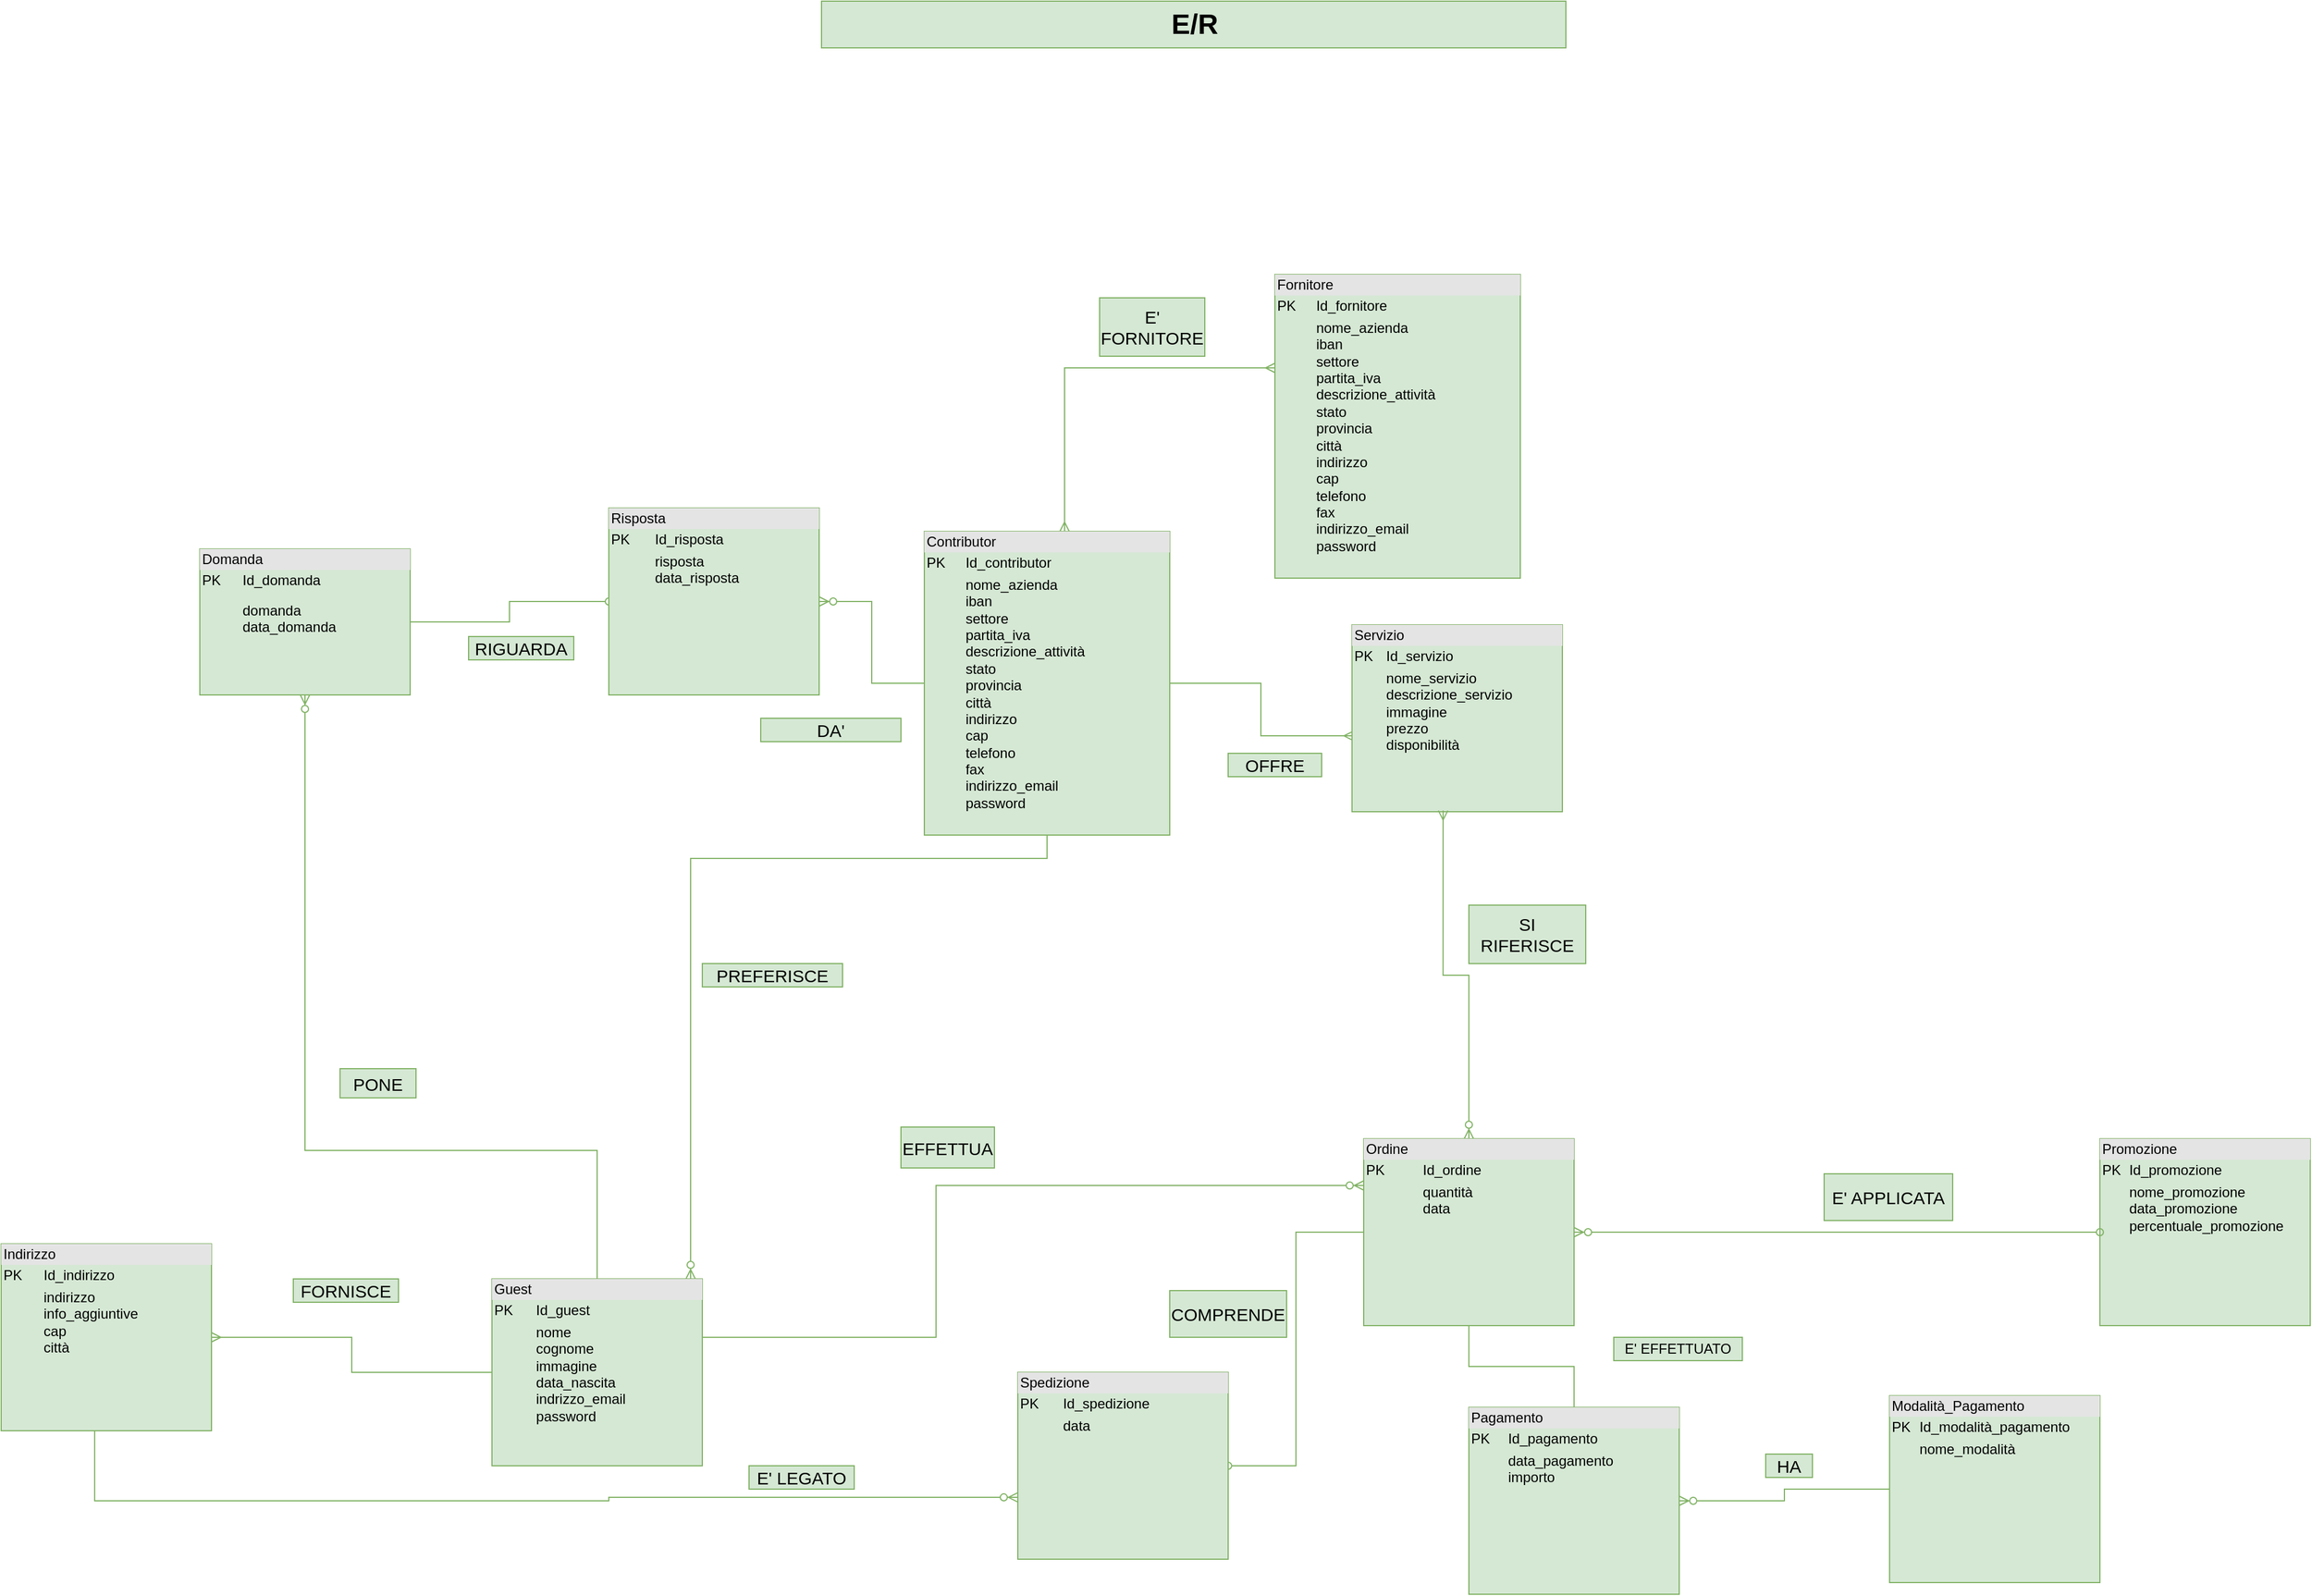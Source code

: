 <mxfile version="14.6.11" type="github">
  <diagram id="2Lku7SXxJfx_jw641gc3" name="Page-1">
    <mxGraphModel dx="1968" dy="1393" grid="1" gridSize="13" guides="1" tooltips="1" connect="1" arrows="1" fold="1" page="0" pageScale="1" pageWidth="1169" pageHeight="1654" math="0" shadow="0">
      <root>
        <mxCell id="0" />
        <mxCell id="1" parent="0" />
        <mxCell id="aYpBokMkxp7m7ungWqd7-1" style="edgeStyle=orthogonalEdgeStyle;rounded=0;orthogonalLoop=1;jettySize=auto;html=1;entryX=0.006;entryY=0.594;entryDx=0;entryDy=0;entryPerimeter=0;endArrow=ERmany;endFill=0;startArrow=none;startFill=0;fillColor=#d5e8d4;strokeColor=#82b366;" edge="1" parent="1" source="aYpBokMkxp7m7ungWqd7-2" target="aYpBokMkxp7m7ungWqd7-7">
          <mxGeometry relative="1" as="geometry" />
        </mxCell>
        <mxCell id="aYpBokMkxp7m7ungWqd7-56" style="edgeStyle=orthogonalEdgeStyle;rounded=0;orthogonalLoop=1;jettySize=auto;html=1;startArrow=ERmany;startFill=0;endArrow=ERmany;endFill=0;fillColor=#d5e8d4;strokeColor=#82b366;" edge="1" parent="1" source="aYpBokMkxp7m7ungWqd7-2" target="aYpBokMkxp7m7ungWqd7-55">
          <mxGeometry relative="1" as="geometry">
            <Array as="points">
              <mxPoint x="1586" y="392" />
            </Array>
          </mxGeometry>
        </mxCell>
        <mxCell id="aYpBokMkxp7m7ungWqd7-2" value="&lt;div style=&quot;box-sizing: border-box ; width: 100% ; background: #e4e4e4 ; padding: 2px&quot;&gt;Contributor&amp;nbsp;&lt;/div&gt;&lt;table style=&quot;width: 100% ; font-size: 1em&quot; cellpadding=&quot;2&quot; cellspacing=&quot;0&quot;&gt;&lt;tbody&gt;&lt;tr&gt;&lt;td&gt;PK&lt;/td&gt;&lt;td&gt;Id_contributor&lt;br&gt;&lt;/td&gt;&lt;/tr&gt;&lt;tr&gt;&lt;td&gt;&lt;br&gt;&lt;br&gt;&lt;br&gt;&lt;br&gt;&lt;br&gt;&lt;br&gt;&lt;br&gt;&lt;br&gt;&lt;br&gt;&lt;br&gt;&lt;br&gt;&lt;/td&gt;&lt;td&gt;nome_azienda&lt;br&gt;iban&lt;br&gt;settore&lt;br&gt;partita_iva&lt;br&gt;descrizione_attività&lt;br&gt;stato&lt;br&gt;provincia&lt;br&gt;città&lt;br&gt;indirizzo&lt;br&gt;cap&lt;br&gt;telefono&lt;br&gt;fax&lt;br&gt;indirizzo_email&lt;br&gt;password&lt;br&gt;&lt;br&gt;&lt;br&gt;&lt;br&gt;&lt;br&gt;&lt;/td&gt;&lt;/tr&gt;&lt;tr&gt;&lt;td&gt;&amp;nbsp;&lt;/td&gt;&lt;td&gt;&lt;br&gt;&lt;/td&gt;&lt;/tr&gt;&lt;/tbody&gt;&lt;/table&gt;" style="verticalAlign=top;align=left;overflow=fill;html=1;fillColor=#d5e8d4;strokeColor=#82b366;" vertex="1" parent="1">
          <mxGeometry x="1466" y="532" width="210" height="260" as="geometry" />
        </mxCell>
        <mxCell id="aYpBokMkxp7m7ungWqd7-3" style="edgeStyle=orthogonalEdgeStyle;rounded=0;orthogonalLoop=1;jettySize=auto;html=1;startArrow=none;startFill=0;endArrow=ERzeroToMany;endFill=1;fillColor=#d5e8d4;strokeColor=#82b366;" edge="1" parent="1" source="aYpBokMkxp7m7ungWqd7-5" target="aYpBokMkxp7m7ungWqd7-6">
          <mxGeometry relative="1" as="geometry">
            <Array as="points">
              <mxPoint x="1186" y="1062" />
              <mxPoint x="936" y="1062" />
            </Array>
          </mxGeometry>
        </mxCell>
        <mxCell id="aYpBokMkxp7m7ungWqd7-4" style="edgeStyle=orthogonalEdgeStyle;rounded=0;orthogonalLoop=1;jettySize=auto;html=1;entryX=1;entryY=0.5;entryDx=0;entryDy=0;startArrow=none;startFill=0;endArrow=ERmany;endFill=0;fillColor=#d5e8d4;strokeColor=#82b366;" edge="1" parent="1" source="aYpBokMkxp7m7ungWqd7-5" target="aYpBokMkxp7m7ungWqd7-21">
          <mxGeometry relative="1" as="geometry" />
        </mxCell>
        <mxCell id="aYpBokMkxp7m7ungWqd7-35" style="edgeStyle=orthogonalEdgeStyle;rounded=0;orthogonalLoop=1;jettySize=auto;html=1;entryX=0;entryY=0.25;entryDx=0;entryDy=0;startArrow=none;startFill=0;fillColor=#d5e8d4;strokeColor=#82b366;endArrow=ERzeroToMany;endFill=1;exitX=1;exitY=0.5;exitDx=0;exitDy=0;" edge="1" parent="1" source="aYpBokMkxp7m7ungWqd7-5" target="aYpBokMkxp7m7ungWqd7-15">
          <mxGeometry relative="1" as="geometry">
            <Array as="points">
              <mxPoint x="1476" y="1222" />
              <mxPoint x="1476" y="1092" />
            </Array>
          </mxGeometry>
        </mxCell>
        <mxCell id="aYpBokMkxp7m7ungWqd7-58" style="edgeStyle=orthogonalEdgeStyle;rounded=0;orthogonalLoop=1;jettySize=auto;html=1;startArrow=ERzeroToMany;startFill=1;endArrow=none;endFill=0;fillColor=#d5e8d4;strokeColor=#82b366;" edge="1" parent="1" source="aYpBokMkxp7m7ungWqd7-5" target="aYpBokMkxp7m7ungWqd7-2">
          <mxGeometry relative="1" as="geometry">
            <mxPoint x="1436" y="812" as="targetPoint" />
            <Array as="points">
              <mxPoint x="1266" y="812" />
              <mxPoint x="1571" y="812" />
            </Array>
          </mxGeometry>
        </mxCell>
        <mxCell id="aYpBokMkxp7m7ungWqd7-5" value="&lt;div style=&quot;box-sizing: border-box ; width: 100% ; background: #e4e4e4 ; padding: 2px&quot;&gt;Guest&lt;/div&gt;&lt;table style=&quot;width: 100% ; font-size: 1em&quot; cellpadding=&quot;2&quot; cellspacing=&quot;0&quot;&gt;&lt;tbody&gt;&lt;tr&gt;&lt;td&gt;PK&lt;/td&gt;&lt;td&gt;Id_guest&lt;br&gt;&lt;/td&gt;&lt;/tr&gt;&lt;tr&gt;&lt;td&gt;&lt;br&gt;&lt;br&gt;&lt;br&gt;&lt;br&gt;&lt;/td&gt;&lt;td&gt;nome&lt;br&gt;cognome&lt;br&gt;immagine&lt;br&gt;data_nascita&lt;br&gt;indrizzo_email&lt;br&gt;password&lt;br&gt;&lt;br&gt;&lt;br&gt;&lt;br&gt;&lt;br&gt;&lt;/td&gt;&lt;/tr&gt;&lt;tr&gt;&lt;td&gt;&amp;nbsp;&lt;/td&gt;&lt;td&gt;&lt;br&gt;&lt;/td&gt;&lt;/tr&gt;&lt;/tbody&gt;&lt;/table&gt;" style="verticalAlign=top;align=left;overflow=fill;html=1;fillColor=#d5e8d4;strokeColor=#82b366;" vertex="1" parent="1">
          <mxGeometry x="1096" y="1172" width="180" height="160" as="geometry" />
        </mxCell>
        <mxCell id="aYpBokMkxp7m7ungWqd7-6" value="&lt;div style=&quot;box-sizing: border-box ; width: 100% ; background: #e4e4e4 ; padding: 2px&quot;&gt;Domanda&amp;nbsp;&lt;/div&gt;&lt;table style=&quot;width: 100% ; font-size: 1em&quot; cellpadding=&quot;2&quot; cellspacing=&quot;0&quot;&gt;&lt;tbody&gt;&lt;tr&gt;&lt;td&gt;PK&lt;/td&gt;&lt;td&gt;Id_domanda&lt;br&gt;&lt;/td&gt;&lt;/tr&gt;&lt;tr&gt;&lt;td&gt;&lt;br&gt;&lt;br&gt;&lt;br&gt;&lt;/td&gt;&lt;td&gt;domanda&lt;br&gt;data_domanda&lt;br&gt;&lt;/td&gt;&lt;/tr&gt;&lt;tr&gt;&lt;td&gt;&amp;nbsp;&lt;/td&gt;&lt;td&gt;&lt;br&gt;&lt;/td&gt;&lt;/tr&gt;&lt;/tbody&gt;&lt;/table&gt;" style="verticalAlign=top;align=left;overflow=fill;html=1;fillColor=#d5e8d4;strokeColor=#82b366;" vertex="1" parent="1">
          <mxGeometry x="846" y="547" width="180" height="125" as="geometry" />
        </mxCell>
        <mxCell id="aYpBokMkxp7m7ungWqd7-7" value="&lt;div style=&quot;box-sizing: border-box ; width: 100% ; background: #e4e4e4 ; padding: 2px&quot;&gt;Servizio&lt;/div&gt;&lt;table style=&quot;width: 100% ; font-size: 1em&quot; cellpadding=&quot;2&quot; cellspacing=&quot;0&quot;&gt;&lt;tbody&gt;&lt;tr&gt;&lt;td&gt;PK&lt;/td&gt;&lt;td&gt;Id_servizio&lt;br&gt;&lt;/td&gt;&lt;/tr&gt;&lt;tr&gt;&lt;td&gt;&lt;br&gt;&lt;/td&gt;&lt;td&gt;nome_servizio&lt;br&gt;descrizione_servizio&lt;br&gt;immagine&lt;br&gt;prezzo&lt;br&gt;disponibilità&lt;br&gt;&lt;br&gt;&lt;/td&gt;&lt;/tr&gt;&lt;tr&gt;&lt;td&gt;&amp;nbsp;&lt;/td&gt;&lt;td&gt;&lt;br&gt;&lt;br&gt;&lt;/td&gt;&lt;/tr&gt;&lt;/tbody&gt;&lt;/table&gt;" style="verticalAlign=top;align=left;overflow=fill;html=1;fillColor=#d5e8d4;strokeColor=#82b366;" vertex="1" parent="1">
          <mxGeometry x="1832" y="612" width="180" height="160" as="geometry" />
        </mxCell>
        <mxCell id="aYpBokMkxp7m7ungWqd7-8" value="&lt;div style=&quot;box-sizing: border-box ; width: 100% ; background: #e4e4e4 ; padding: 2px&quot;&gt;Promozione&lt;/div&gt;&lt;table style=&quot;width: 100% ; font-size: 1em&quot; cellpadding=&quot;2&quot; cellspacing=&quot;0&quot;&gt;&lt;tbody&gt;&lt;tr&gt;&lt;td&gt;PK&lt;/td&gt;&lt;td&gt;Id_promozione&lt;br&gt;&lt;/td&gt;&lt;/tr&gt;&lt;tr&gt;&lt;td&gt;&lt;br&gt;&lt;br&gt;&lt;br&gt;&lt;br&gt;&lt;/td&gt;&lt;td&gt;nome_promozione&lt;br&gt;data_promozione&lt;br&gt;percentuale_promozione&lt;br&gt;&lt;br&gt;&lt;br&gt;&lt;/td&gt;&lt;/tr&gt;&lt;tr&gt;&lt;td&gt;&amp;nbsp;&lt;/td&gt;&lt;td&gt;&lt;br&gt;&lt;/td&gt;&lt;/tr&gt;&lt;/tbody&gt;&lt;/table&gt;" style="verticalAlign=top;align=left;overflow=fill;html=1;fillColor=#d5e8d4;strokeColor=#82b366;" vertex="1" parent="1">
          <mxGeometry x="2472" y="1052" width="180" height="160" as="geometry" />
        </mxCell>
        <mxCell id="aYpBokMkxp7m7ungWqd7-9" style="edgeStyle=orthogonalEdgeStyle;rounded=0;orthogonalLoop=1;jettySize=auto;html=1;entryX=1;entryY=0.5;entryDx=0;entryDy=0;startArrow=oval;startFill=0;endArrow=none;endFill=0;fillColor=#d5e8d4;strokeColor=#82b366;" edge="1" parent="1" source="aYpBokMkxp7m7ungWqd7-11" target="aYpBokMkxp7m7ungWqd7-6">
          <mxGeometry relative="1" as="geometry" />
        </mxCell>
        <mxCell id="aYpBokMkxp7m7ungWqd7-10" style="edgeStyle=orthogonalEdgeStyle;rounded=0;orthogonalLoop=1;jettySize=auto;html=1;entryX=0;entryY=0.5;entryDx=0;entryDy=0;startArrow=ERzeroToMany;startFill=1;endArrow=none;endFill=0;fillColor=#d5e8d4;strokeColor=#82b366;" edge="1" parent="1" source="aYpBokMkxp7m7ungWqd7-11" target="aYpBokMkxp7m7ungWqd7-2">
          <mxGeometry relative="1" as="geometry" />
        </mxCell>
        <mxCell id="aYpBokMkxp7m7ungWqd7-11" value="&lt;div style=&quot;box-sizing: border-box ; width: 100% ; background: #e4e4e4 ; padding: 2px&quot;&gt;Risposta&lt;/div&gt;&lt;table style=&quot;width: 100% ; font-size: 1em&quot; cellpadding=&quot;2&quot; cellspacing=&quot;0&quot;&gt;&lt;tbody&gt;&lt;tr&gt;&lt;td&gt;PK&lt;/td&gt;&lt;td&gt;Id_risposta&lt;br&gt;&lt;/td&gt;&lt;/tr&gt;&lt;tr&gt;&lt;td&gt;&lt;br&gt;&lt;br&gt;&lt;/td&gt;&lt;td&gt;risposta&lt;br&gt;data_risposta&lt;br&gt;&lt;br&gt;&lt;/td&gt;&lt;/tr&gt;&lt;tr&gt;&lt;td&gt;&amp;nbsp;&lt;/td&gt;&lt;td&gt;&lt;br&gt;&lt;/td&gt;&lt;/tr&gt;&lt;/tbody&gt;&lt;/table&gt;" style="verticalAlign=top;align=left;overflow=fill;html=1;fillColor=#d5e8d4;strokeColor=#82b366;" vertex="1" parent="1">
          <mxGeometry x="1196" y="512" width="180" height="160" as="geometry" />
        </mxCell>
        <mxCell id="aYpBokMkxp7m7ungWqd7-12" style="edgeStyle=orthogonalEdgeStyle;rounded=0;orthogonalLoop=1;jettySize=auto;html=1;entryX=0;entryY=0.5;entryDx=0;entryDy=0;startArrow=ERzeroToMany;startFill=1;endArrow=oval;endFill=0;fillColor=#d5e8d4;strokeColor=#82b366;" edge="1" parent="1" source="aYpBokMkxp7m7ungWqd7-15" target="aYpBokMkxp7m7ungWqd7-8">
          <mxGeometry relative="1" as="geometry" />
        </mxCell>
        <mxCell id="aYpBokMkxp7m7ungWqd7-13" style="edgeStyle=orthogonalEdgeStyle;rounded=0;orthogonalLoop=1;jettySize=auto;html=1;entryX=0.5;entryY=0;entryDx=0;entryDy=0;startArrow=none;startFill=0;endArrow=none;endFill=0;fillColor=#d5e8d4;strokeColor=#82b366;" edge="1" parent="1" source="aYpBokMkxp7m7ungWqd7-15" target="aYpBokMkxp7m7ungWqd7-17">
          <mxGeometry relative="1" as="geometry" />
        </mxCell>
        <mxCell id="aYpBokMkxp7m7ungWqd7-14" style="edgeStyle=orthogonalEdgeStyle;rounded=0;orthogonalLoop=1;jettySize=auto;html=1;entryX=0.433;entryY=0.994;entryDx=0;entryDy=0;entryPerimeter=0;startArrow=ERzeroToMany;startFill=1;endArrow=ERmany;endFill=0;fillColor=#d5e8d4;strokeColor=#82b366;" edge="1" parent="1" source="aYpBokMkxp7m7ungWqd7-15" target="aYpBokMkxp7m7ungWqd7-7">
          <mxGeometry relative="1" as="geometry" />
        </mxCell>
        <mxCell id="aYpBokMkxp7m7ungWqd7-15" value="&lt;div style=&quot;box-sizing: border-box ; width: 100% ; background: #e4e4e4 ; padding: 2px&quot;&gt;Ordine&lt;/div&gt;&lt;table style=&quot;width: 100% ; font-size: 1em&quot; cellpadding=&quot;2&quot; cellspacing=&quot;0&quot;&gt;&lt;tbody&gt;&lt;tr&gt;&lt;td&gt;PK&lt;/td&gt;&lt;td&gt;Id_ordine&lt;br&gt;&lt;/td&gt;&lt;/tr&gt;&lt;tr&gt;&lt;td&gt;&lt;br&gt;&lt;/td&gt;&lt;td&gt;quantità&lt;br&gt;data&lt;/td&gt;&lt;/tr&gt;&lt;tr&gt;&lt;td&gt;&amp;nbsp;&lt;/td&gt;&lt;td&gt;&lt;br&gt;&lt;/td&gt;&lt;/tr&gt;&lt;/tbody&gt;&lt;/table&gt;" style="verticalAlign=top;align=left;overflow=fill;html=1;fillColor=#d5e8d4;strokeColor=#82b366;" vertex="1" parent="1">
          <mxGeometry x="1842" y="1052" width="180" height="160" as="geometry" />
        </mxCell>
        <mxCell id="aYpBokMkxp7m7ungWqd7-16" style="edgeStyle=orthogonalEdgeStyle;rounded=0;orthogonalLoop=1;jettySize=auto;html=1;entryX=0;entryY=0.5;entryDx=0;entryDy=0;startArrow=ERzeroToMany;startFill=1;endArrow=none;endFill=0;fillColor=#d5e8d4;strokeColor=#82b366;" edge="1" parent="1" source="aYpBokMkxp7m7ungWqd7-17" target="aYpBokMkxp7m7ungWqd7-18">
          <mxGeometry relative="1" as="geometry" />
        </mxCell>
        <mxCell id="aYpBokMkxp7m7ungWqd7-17" value="&lt;div style=&quot;box-sizing: border-box ; width: 100% ; background: #e4e4e4 ; padding: 2px&quot;&gt;Pagamento&lt;/div&gt;&lt;table style=&quot;width: 100% ; font-size: 1em&quot; cellpadding=&quot;2&quot; cellspacing=&quot;0&quot;&gt;&lt;tbody&gt;&lt;tr&gt;&lt;td&gt;PK&lt;/td&gt;&lt;td&gt;Id_pagamento&lt;br&gt;&lt;/td&gt;&lt;/tr&gt;&lt;tr&gt;&lt;td&gt;&lt;br&gt;&lt;br&gt;&lt;/td&gt;&lt;td&gt;data_pagamento&lt;br&gt;importo&lt;br&gt;&lt;br&gt;&lt;br&gt;&lt;br&gt;&lt;/td&gt;&lt;/tr&gt;&lt;tr&gt;&lt;td&gt;&amp;nbsp;&lt;/td&gt;&lt;td&gt;&lt;br&gt;&lt;/td&gt;&lt;/tr&gt;&lt;/tbody&gt;&lt;/table&gt;" style="verticalAlign=top;align=left;overflow=fill;html=1;fillColor=#d5e8d4;strokeColor=#82b366;" vertex="1" parent="1">
          <mxGeometry x="1932" y="1282" width="180" height="160" as="geometry" />
        </mxCell>
        <mxCell id="aYpBokMkxp7m7ungWqd7-18" value="&lt;div style=&quot;box-sizing: border-box ; width: 100% ; background: #e4e4e4 ; padding: 2px&quot;&gt;Modalità_Pagamento&lt;/div&gt;&lt;table style=&quot;width: 100% ; font-size: 1em&quot; cellpadding=&quot;2&quot; cellspacing=&quot;0&quot;&gt;&lt;tbody&gt;&lt;tr&gt;&lt;td&gt;PK&lt;/td&gt;&lt;td&gt;Id_modalità_pagamento&lt;br&gt;&lt;/td&gt;&lt;/tr&gt;&lt;tr&gt;&lt;td&gt;&lt;br&gt;&lt;/td&gt;&lt;td&gt;nome_modalità&lt;br&gt;&lt;br&gt;&lt;br&gt;&lt;br&gt;&lt;/td&gt;&lt;/tr&gt;&lt;tr&gt;&lt;td&gt;&amp;nbsp;&lt;/td&gt;&lt;td&gt;&lt;br&gt;&lt;/td&gt;&lt;/tr&gt;&lt;/tbody&gt;&lt;/table&gt;" style="verticalAlign=top;align=left;overflow=fill;html=1;fillColor=#d5e8d4;strokeColor=#82b366;" vertex="1" parent="1">
          <mxGeometry x="2292" y="1272" width="180" height="160" as="geometry" />
        </mxCell>
        <mxCell id="aYpBokMkxp7m7ungWqd7-19" value="E/R" style="text;html=1;fontSize=24;fontStyle=1;verticalAlign=middle;align=center;rounded=0;sketch=0;fillColor=#d5e8d4;strokeColor=#82b366;" vertex="1" parent="1">
          <mxGeometry x="1378" y="78" width="637" height="40" as="geometry" />
        </mxCell>
        <mxCell id="aYpBokMkxp7m7ungWqd7-20" style="edgeStyle=orthogonalEdgeStyle;rounded=0;orthogonalLoop=1;jettySize=auto;html=1;entryX=0;entryY=0.669;entryDx=0;entryDy=0;entryPerimeter=0;startArrow=none;startFill=0;endArrow=ERzeroToMany;endFill=1;fillColor=#d5e8d4;strokeColor=#82b366;" edge="1" parent="1" source="aYpBokMkxp7m7ungWqd7-21" target="aYpBokMkxp7m7ungWqd7-23">
          <mxGeometry relative="1" as="geometry">
            <Array as="points">
              <mxPoint x="756" y="1362" />
              <mxPoint x="1196" y="1362" />
              <mxPoint x="1196" y="1359" />
            </Array>
          </mxGeometry>
        </mxCell>
        <mxCell id="aYpBokMkxp7m7ungWqd7-21" value="&lt;div style=&quot;box-sizing: border-box ; width: 100% ; background: #e4e4e4 ; padding: 2px&quot;&gt;Indirizzo&lt;/div&gt;&lt;table style=&quot;width: 100% ; font-size: 1em&quot; cellpadding=&quot;2&quot; cellspacing=&quot;0&quot;&gt;&lt;tbody&gt;&lt;tr&gt;&lt;td&gt;PK&lt;/td&gt;&lt;td&gt;Id_indirizzo&lt;br&gt;&lt;/td&gt;&lt;/tr&gt;&lt;tr&gt;&lt;td&gt;&lt;br&gt;&lt;br&gt;&lt;br&gt;&lt;br&gt;&lt;/td&gt;&lt;td&gt;indirizzo&lt;br&gt;info_aggiuntive&lt;br&gt;cap&lt;br&gt;città&lt;br&gt;&lt;br&gt;&lt;br&gt;&lt;br&gt;&lt;br&gt;&lt;/td&gt;&lt;/tr&gt;&lt;tr&gt;&lt;td&gt;&amp;nbsp;&lt;/td&gt;&lt;td&gt;&lt;br&gt;&lt;/td&gt;&lt;/tr&gt;&lt;/tbody&gt;&lt;/table&gt;" style="verticalAlign=top;align=left;overflow=fill;html=1;fillColor=#d5e8d4;strokeColor=#82b366;" vertex="1" parent="1">
          <mxGeometry x="676" y="1142" width="180" height="160" as="geometry" />
        </mxCell>
        <mxCell id="aYpBokMkxp7m7ungWqd7-22" style="edgeStyle=orthogonalEdgeStyle;rounded=0;orthogonalLoop=1;jettySize=auto;html=1;entryX=0;entryY=0.5;entryDx=0;entryDy=0;startArrow=oval;startFill=0;endArrow=none;endFill=0;fillColor=#d5e8d4;strokeColor=#82b366;" edge="1" parent="1" source="aYpBokMkxp7m7ungWqd7-23" target="aYpBokMkxp7m7ungWqd7-15">
          <mxGeometry relative="1" as="geometry" />
        </mxCell>
        <mxCell id="aYpBokMkxp7m7ungWqd7-23" value="&lt;div style=&quot;box-sizing: border-box ; width: 100% ; background: #e4e4e4 ; padding: 2px&quot;&gt;Spedizione&lt;/div&gt;&lt;table style=&quot;width: 100% ; font-size: 1em&quot; cellpadding=&quot;2&quot; cellspacing=&quot;0&quot;&gt;&lt;tbody&gt;&lt;tr&gt;&lt;td&gt;PK&lt;/td&gt;&lt;td&gt;Id_spedizione&lt;br&gt;&lt;/td&gt;&lt;/tr&gt;&lt;tr&gt;&lt;td&gt;&lt;br&gt;&lt;br&gt;&lt;/td&gt;&lt;td&gt;data&lt;br&gt;&lt;br&gt;&lt;br&gt;&lt;br&gt;&lt;/td&gt;&lt;/tr&gt;&lt;tr&gt;&lt;td&gt;&amp;nbsp;&lt;/td&gt;&lt;td&gt;&lt;br&gt;&lt;/td&gt;&lt;/tr&gt;&lt;/tbody&gt;&lt;/table&gt;" style="verticalAlign=top;align=left;overflow=fill;html=1;fillColor=#d5e8d4;strokeColor=#82b366;" vertex="1" parent="1">
          <mxGeometry x="1546" y="1252" width="180" height="160" as="geometry" />
        </mxCell>
        <mxCell id="aYpBokMkxp7m7ungWqd7-24" value="&lt;font style=&quot;font-size: 15px&quot;&gt;HA&lt;/font&gt;" style="text;html=1;align=center;verticalAlign=middle;whiteSpace=wrap;rounded=0;fillColor=#d5e8d4;strokeColor=#82b366;" vertex="1" parent="1">
          <mxGeometry x="2186" y="1322" width="40" height="20" as="geometry" />
        </mxCell>
        <mxCell id="aYpBokMkxp7m7ungWqd7-25" value="&lt;span style=&quot;font-size: 15px&quot;&gt;FORNISCE&lt;/span&gt;" style="text;html=1;align=center;verticalAlign=middle;whiteSpace=wrap;rounded=0;fillColor=#d5e8d4;strokeColor=#82b366;" vertex="1" parent="1">
          <mxGeometry x="926" y="1172" width="90" height="20" as="geometry" />
        </mxCell>
        <mxCell id="aYpBokMkxp7m7ungWqd7-26" value="&lt;span style=&quot;font-size: 15px&quot;&gt;PONE&lt;/span&gt;" style="text;html=1;align=center;verticalAlign=middle;whiteSpace=wrap;rounded=0;fillColor=#d5e8d4;strokeColor=#82b366;" vertex="1" parent="1">
          <mxGeometry x="966" y="992" width="65" height="25" as="geometry" />
        </mxCell>
        <mxCell id="aYpBokMkxp7m7ungWqd7-28" value="&lt;span style=&quot;font-size: 15px&quot;&gt;DA&#39;&lt;/span&gt;" style="text;html=1;align=center;verticalAlign=middle;whiteSpace=wrap;rounded=0;fillColor=#d5e8d4;strokeColor=#82b366;" vertex="1" parent="1">
          <mxGeometry x="1326" y="692" width="120" height="20" as="geometry" />
        </mxCell>
        <mxCell id="aYpBokMkxp7m7ungWqd7-29" value="&lt;span style=&quot;font-size: 15px&quot;&gt;OFFRE&lt;/span&gt;" style="text;html=1;align=center;verticalAlign=middle;whiteSpace=wrap;rounded=0;fillColor=#d5e8d4;strokeColor=#82b366;" vertex="1" parent="1">
          <mxGeometry x="1726" y="722" width="80" height="20" as="geometry" />
        </mxCell>
        <mxCell id="aYpBokMkxp7m7ungWqd7-30" value="&lt;span style=&quot;font-size: 15px&quot;&gt;SI RIFERISCE&lt;/span&gt;" style="text;html=1;align=center;verticalAlign=middle;whiteSpace=wrap;rounded=0;fillColor=#d5e8d4;strokeColor=#82b366;" vertex="1" parent="1">
          <mxGeometry x="1932" y="852" width="100" height="50" as="geometry" />
        </mxCell>
        <mxCell id="aYpBokMkxp7m7ungWqd7-31" value="&lt;span style=&quot;font-size: 15px&quot;&gt;COMPRENDE&lt;br&gt;&lt;/span&gt;" style="text;html=1;align=center;verticalAlign=middle;whiteSpace=wrap;rounded=0;fillColor=#d5e8d4;strokeColor=#82b366;" vertex="1" parent="1">
          <mxGeometry x="1676" y="1182" width="100" height="40" as="geometry" />
        </mxCell>
        <mxCell id="aYpBokMkxp7m7ungWqd7-32" value="&lt;span style=&quot;font-size: 15px&quot;&gt;E&#39; APPLICATA&lt;br&gt;&lt;/span&gt;" style="text;html=1;align=center;verticalAlign=middle;whiteSpace=wrap;rounded=0;fillColor=#d5e8d4;strokeColor=#82b366;" vertex="1" parent="1">
          <mxGeometry x="2236" y="1082" width="110" height="40" as="geometry" />
        </mxCell>
        <mxCell id="aYpBokMkxp7m7ungWqd7-33" value="E&#39; EFFETTUATO" style="text;html=1;align=center;verticalAlign=middle;whiteSpace=wrap;rounded=0;fillColor=#d5e8d4;strokeColor=#82b366;" vertex="1" parent="1">
          <mxGeometry x="2056" y="1222" width="110" height="20" as="geometry" />
        </mxCell>
        <mxCell id="aYpBokMkxp7m7ungWqd7-34" value="&lt;span style=&quot;font-size: 15px&quot;&gt;E&#39; LEGATO&lt;/span&gt;" style="text;html=1;align=center;verticalAlign=middle;whiteSpace=wrap;rounded=0;fillColor=#d5e8d4;strokeColor=#82b366;" vertex="1" parent="1">
          <mxGeometry x="1316" y="1332" width="90" height="20" as="geometry" />
        </mxCell>
        <mxCell id="aYpBokMkxp7m7ungWqd7-36" value="&lt;span style=&quot;font-size: 15px&quot;&gt;EFFETTUA&lt;/span&gt;" style="text;html=1;align=center;verticalAlign=middle;whiteSpace=wrap;rounded=0;fillColor=#d5e8d4;strokeColor=#82b366;" vertex="1" parent="1">
          <mxGeometry x="1446" y="1042" width="80" height="35" as="geometry" />
        </mxCell>
        <mxCell id="aYpBokMkxp7m7ungWqd7-44" value="&lt;span style=&quot;font-size: 15px&quot;&gt;RIGUARDA&lt;/span&gt;" style="text;html=1;align=center;verticalAlign=middle;whiteSpace=wrap;rounded=0;fillColor=#d5e8d4;strokeColor=#82b366;" vertex="1" parent="1">
          <mxGeometry x="1076" y="622" width="90" height="20" as="geometry" />
        </mxCell>
        <mxCell id="aYpBokMkxp7m7ungWqd7-55" value="&lt;div style=&quot;box-sizing: border-box ; width: 100% ; background: #e4e4e4 ; padding: 2px&quot;&gt;Fornitore&lt;/div&gt;&lt;table style=&quot;width: 100% ; font-size: 1em&quot; cellpadding=&quot;2&quot; cellspacing=&quot;0&quot;&gt;&lt;tbody&gt;&lt;tr&gt;&lt;td&gt;PK&lt;/td&gt;&lt;td&gt;Id_fornitore&lt;br&gt;&lt;/td&gt;&lt;/tr&gt;&lt;tr&gt;&lt;td&gt;&lt;br&gt;&lt;br&gt;&lt;br&gt;&lt;br&gt;&lt;br&gt;&lt;br&gt;&lt;br&gt;&lt;br&gt;&lt;br&gt;&lt;br&gt;&lt;br&gt;&lt;/td&gt;&lt;td&gt;nome_azienda&lt;br&gt;iban&lt;br&gt;settore&lt;br&gt;partita_iva&lt;br&gt;descrizione_attività&lt;br&gt;stato&lt;br&gt;provincia&lt;br&gt;città&lt;br&gt;indirizzo&lt;br&gt;cap&lt;br&gt;telefono&lt;br&gt;fax&lt;br&gt;indirizzo_email&lt;br&gt;password&lt;br&gt;&lt;br&gt;&lt;br&gt;&lt;br&gt;&lt;br&gt;&lt;/td&gt;&lt;/tr&gt;&lt;tr&gt;&lt;td&gt;&amp;nbsp;&lt;/td&gt;&lt;td&gt;&lt;br&gt;&lt;/td&gt;&lt;/tr&gt;&lt;/tbody&gt;&lt;/table&gt;" style="verticalAlign=top;align=left;overflow=fill;html=1;fillColor=#d5e8d4;strokeColor=#82b366;" vertex="1" parent="1">
          <mxGeometry x="1766" y="312" width="210" height="260" as="geometry" />
        </mxCell>
        <mxCell id="aYpBokMkxp7m7ungWqd7-57" value="&lt;span style=&quot;font-size: 15px&quot;&gt;E&#39; FORNITORE&lt;/span&gt;" style="text;html=1;align=center;verticalAlign=middle;whiteSpace=wrap;rounded=0;fillColor=#d5e8d4;strokeColor=#82b366;" vertex="1" parent="1">
          <mxGeometry x="1616" y="332" width="90" height="50" as="geometry" />
        </mxCell>
        <mxCell id="aYpBokMkxp7m7ungWqd7-59" value="&lt;span style=&quot;font-size: 15px&quot;&gt;PREFERISCE&lt;/span&gt;" style="text;html=1;align=center;verticalAlign=middle;whiteSpace=wrap;rounded=0;fillColor=#d5e8d4;strokeColor=#82b366;" vertex="1" parent="1">
          <mxGeometry x="1276" y="902" width="120" height="20" as="geometry" />
        </mxCell>
      </root>
    </mxGraphModel>
  </diagram>
</mxfile>
